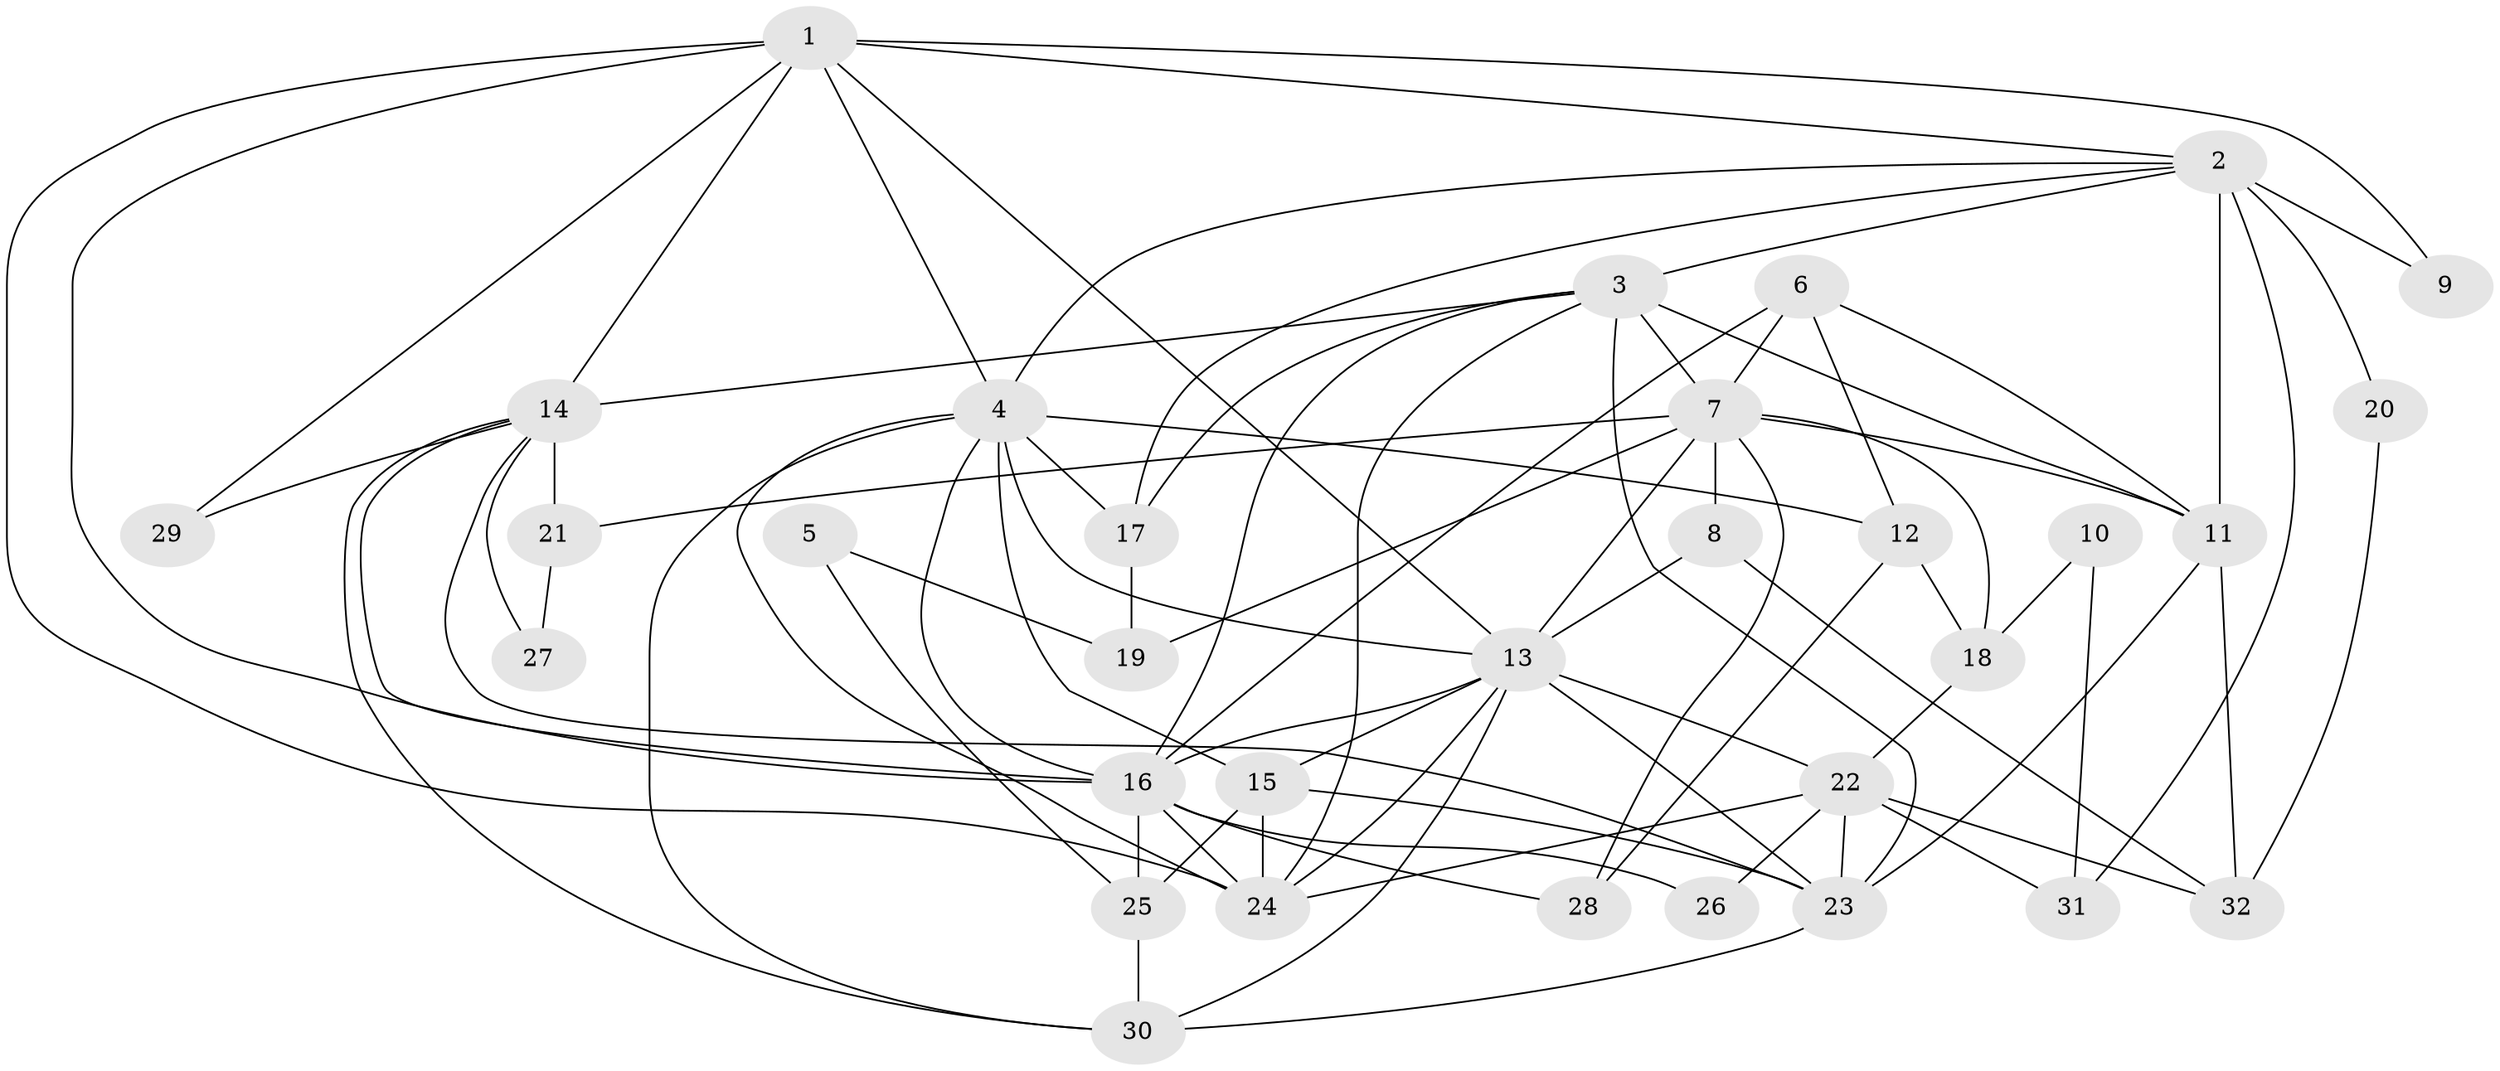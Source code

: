 // original degree distribution, {2: 0.15625, 4: 0.234375, 5: 0.171875, 3: 0.28125, 7: 0.0625, 6: 0.078125, 9: 0.015625}
// Generated by graph-tools (version 1.1) at 2025/51/03/04/25 22:51:22]
// undirected, 32 vertices, 80 edges
graph export_dot {
  node [color=gray90,style=filled];
  1;
  2;
  3;
  4;
  5;
  6;
  7;
  8;
  9;
  10;
  11;
  12;
  13;
  14;
  15;
  16;
  17;
  18;
  19;
  20;
  21;
  22;
  23;
  24;
  25;
  26;
  27;
  28;
  29;
  30;
  31;
  32;
  1 -- 2 [weight=1.0];
  1 -- 4 [weight=1.0];
  1 -- 9 [weight=1.0];
  1 -- 13 [weight=2.0];
  1 -- 14 [weight=2.0];
  1 -- 16 [weight=1.0];
  1 -- 24 [weight=1.0];
  1 -- 29 [weight=1.0];
  2 -- 3 [weight=1.0];
  2 -- 4 [weight=1.0];
  2 -- 9 [weight=2.0];
  2 -- 11 [weight=1.0];
  2 -- 17 [weight=1.0];
  2 -- 20 [weight=1.0];
  2 -- 31 [weight=1.0];
  3 -- 7 [weight=3.0];
  3 -- 11 [weight=3.0];
  3 -- 14 [weight=3.0];
  3 -- 16 [weight=1.0];
  3 -- 17 [weight=1.0];
  3 -- 23 [weight=2.0];
  3 -- 24 [weight=1.0];
  4 -- 12 [weight=1.0];
  4 -- 13 [weight=2.0];
  4 -- 15 [weight=1.0];
  4 -- 16 [weight=1.0];
  4 -- 17 [weight=2.0];
  4 -- 24 [weight=1.0];
  4 -- 30 [weight=1.0];
  5 -- 19 [weight=1.0];
  5 -- 25 [weight=1.0];
  6 -- 7 [weight=1.0];
  6 -- 11 [weight=1.0];
  6 -- 12 [weight=1.0];
  6 -- 16 [weight=1.0];
  7 -- 8 [weight=1.0];
  7 -- 11 [weight=2.0];
  7 -- 13 [weight=1.0];
  7 -- 18 [weight=1.0];
  7 -- 19 [weight=1.0];
  7 -- 21 [weight=1.0];
  7 -- 28 [weight=2.0];
  8 -- 13 [weight=1.0];
  8 -- 32 [weight=1.0];
  10 -- 18 [weight=1.0];
  10 -- 31 [weight=1.0];
  11 -- 23 [weight=1.0];
  11 -- 32 [weight=1.0];
  12 -- 18 [weight=1.0];
  12 -- 28 [weight=1.0];
  13 -- 15 [weight=1.0];
  13 -- 16 [weight=1.0];
  13 -- 22 [weight=1.0];
  13 -- 23 [weight=1.0];
  13 -- 24 [weight=1.0];
  13 -- 30 [weight=1.0];
  14 -- 16 [weight=1.0];
  14 -- 21 [weight=1.0];
  14 -- 23 [weight=1.0];
  14 -- 27 [weight=1.0];
  14 -- 29 [weight=1.0];
  14 -- 30 [weight=1.0];
  15 -- 23 [weight=1.0];
  15 -- 24 [weight=1.0];
  15 -- 25 [weight=1.0];
  16 -- 24 [weight=1.0];
  16 -- 25 [weight=1.0];
  16 -- 26 [weight=1.0];
  16 -- 28 [weight=1.0];
  17 -- 19 [weight=1.0];
  18 -- 22 [weight=1.0];
  20 -- 32 [weight=1.0];
  21 -- 27 [weight=1.0];
  22 -- 23 [weight=1.0];
  22 -- 24 [weight=1.0];
  22 -- 26 [weight=1.0];
  22 -- 31 [weight=1.0];
  22 -- 32 [weight=1.0];
  23 -- 30 [weight=1.0];
  25 -- 30 [weight=1.0];
}
